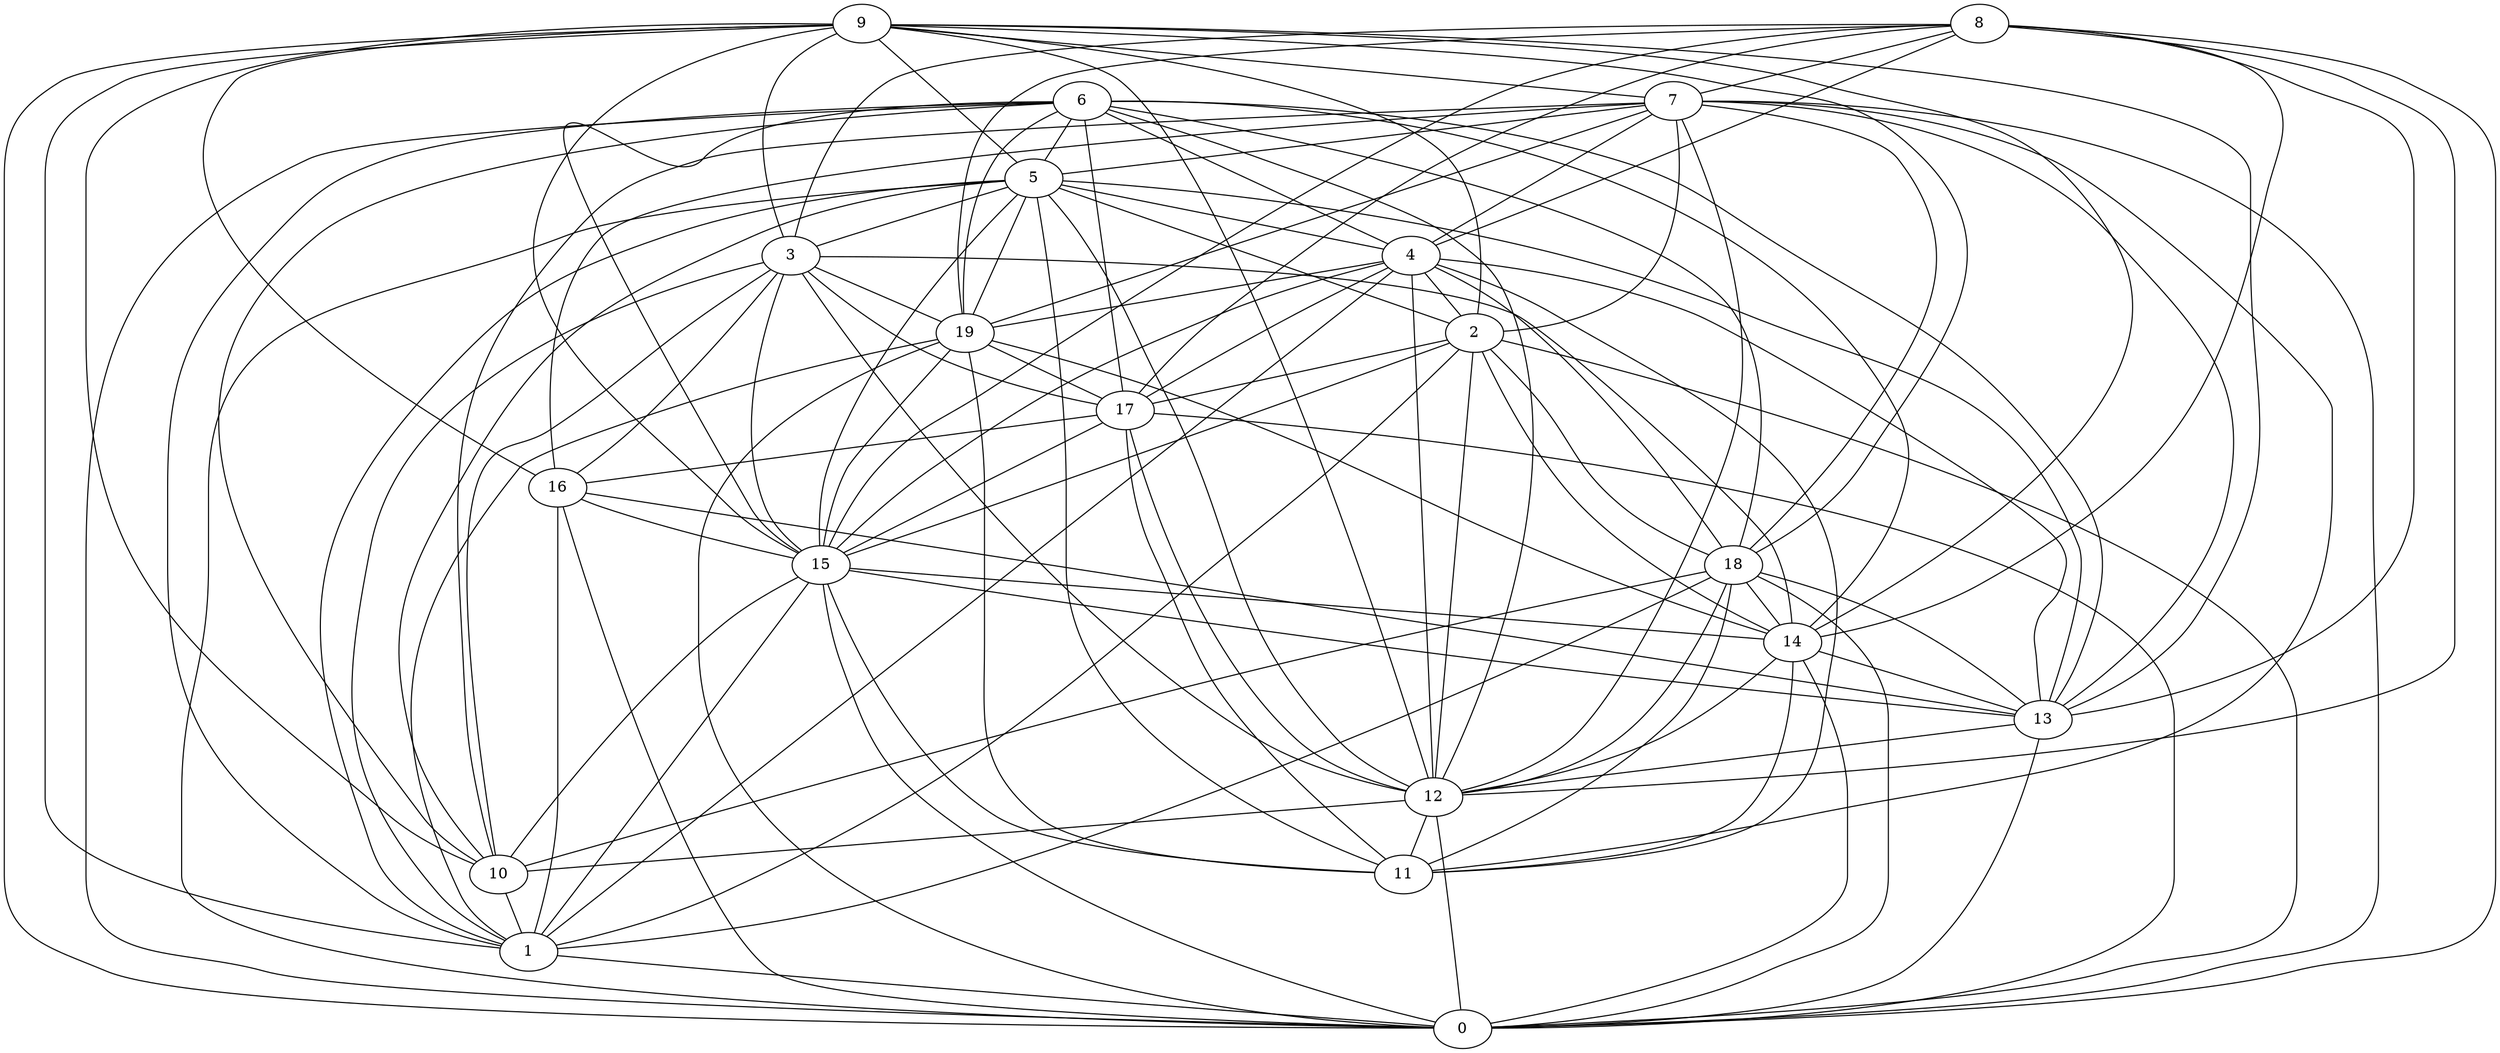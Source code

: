 digraph GG_graph {

subgraph G_graph {
edge [color = black]
"3" -> "17" [dir = none]
"3" -> "15" [dir = none]
"3" -> "10" [dir = none]
"3" -> "1" [dir = none]
"3" -> "12" [dir = none]
"16" -> "15" [dir = none]
"16" -> "1" [dir = none]
"16" -> "13" [dir = none]
"15" -> "1" [dir = none]
"15" -> "10" [dir = none]
"15" -> "14" [dir = none]
"13" -> "0" [dir = none]
"12" -> "10" [dir = none]
"5" -> "1" [dir = none]
"5" -> "10" [dir = none]
"5" -> "0" [dir = none]
"5" -> "15" [dir = none]
"5" -> "11" [dir = none]
"5" -> "13" [dir = none]
"9" -> "2" [dir = none]
"9" -> "5" [dir = none]
"9" -> "1" [dir = none]
"9" -> "13" [dir = none]
"9" -> "7" [dir = none]
"9" -> "15" [dir = none]
"1" -> "0" [dir = none]
"2" -> "1" [dir = none]
"2" -> "18" [dir = none]
"2" -> "0" [dir = none]
"2" -> "15" [dir = none]
"6" -> "12" [dir = none]
"6" -> "19" [dir = none]
"6" -> "1" [dir = none]
"6" -> "18" [dir = none]
"19" -> "11" [dir = none]
"19" -> "1" [dir = none]
"19" -> "17" [dir = none]
"19" -> "14" [dir = none]
"4" -> "11" [dir = none]
"4" -> "18" [dir = none]
"4" -> "1" [dir = none]
"4" -> "2" [dir = none]
"18" -> "12" [dir = none]
"18" -> "10" [dir = none]
"14" -> "12" [dir = none]
"14" -> "0" [dir = none]
"7" -> "0" [dir = none]
"7" -> "11" [dir = none]
"7" -> "16" [dir = none]
"7" -> "19" [dir = none]
"7" -> "2" [dir = none]
"17" -> "12" [dir = none]
"17" -> "15" [dir = none]
"17" -> "16" [dir = none]
"8" -> "14" [dir = none]
"8" -> "7" [dir = none]
"8" -> "12" [dir = none]
"3" -> "19" [dir = none]
"7" -> "12" [dir = none]
"9" -> "0" [dir = none]
"14" -> "11" [dir = none]
"9" -> "12" [dir = none]
"5" -> "4" [dir = none]
"17" -> "11" [dir = none]
"8" -> "19" [dir = none]
"18" -> "14" [dir = none]
"10" -> "1" [dir = none]
"5" -> "2" [dir = none]
"2" -> "12" [dir = none]
"7" -> "13" [dir = none]
"6" -> "4" [dir = none]
"5" -> "12" [dir = none]
"9" -> "18" [dir = none]
"6" -> "13" [dir = none]
"7" -> "4" [dir = none]
"8" -> "15" [dir = none]
"6" -> "0" [dir = none]
"18" -> "0" [dir = none]
"14" -> "13" [dir = none]
"4" -> "13" [dir = none]
"15" -> "13" [dir = none]
"6" -> "14" [dir = none]
"8" -> "4" [dir = none]
"4" -> "12" [dir = none]
"15" -> "11" [dir = none]
"9" -> "14" [dir = none]
"2" -> "14" [dir = none]
"17" -> "0" [dir = none]
"8" -> "13" [dir = none]
"15" -> "0" [dir = none]
"13" -> "12" [dir = none]
"12" -> "11" [dir = none]
"6" -> "15" [dir = none]
"6" -> "17" [dir = none]
"3" -> "14" [dir = none]
"9" -> "3" [dir = none]
"3" -> "16" [dir = none]
"4" -> "17" [dir = none]
"19" -> "15" [dir = none]
"6" -> "5" [dir = none]
"5" -> "19" [dir = none]
"18" -> "1" [dir = none]
"19" -> "0" [dir = none]
"2" -> "17" [dir = none]
"16" -> "0" [dir = none]
"4" -> "19" [dir = none]
"4" -> "15" [dir = none]
"7" -> "10" [dir = none]
"18" -> "11" [dir = none]
"9" -> "10" [dir = none]
"5" -> "3" [dir = none]
"8" -> "3" [dir = none]
"9" -> "16" [dir = none]
"7" -> "5" [dir = none]
"18" -> "13" [dir = none]
"7" -> "18" [dir = none]
"12" -> "0" [dir = none]
"8" -> "0" [dir = none]
"8" -> "17" [dir = none]
"6" -> "10" [dir = none]
}

}
